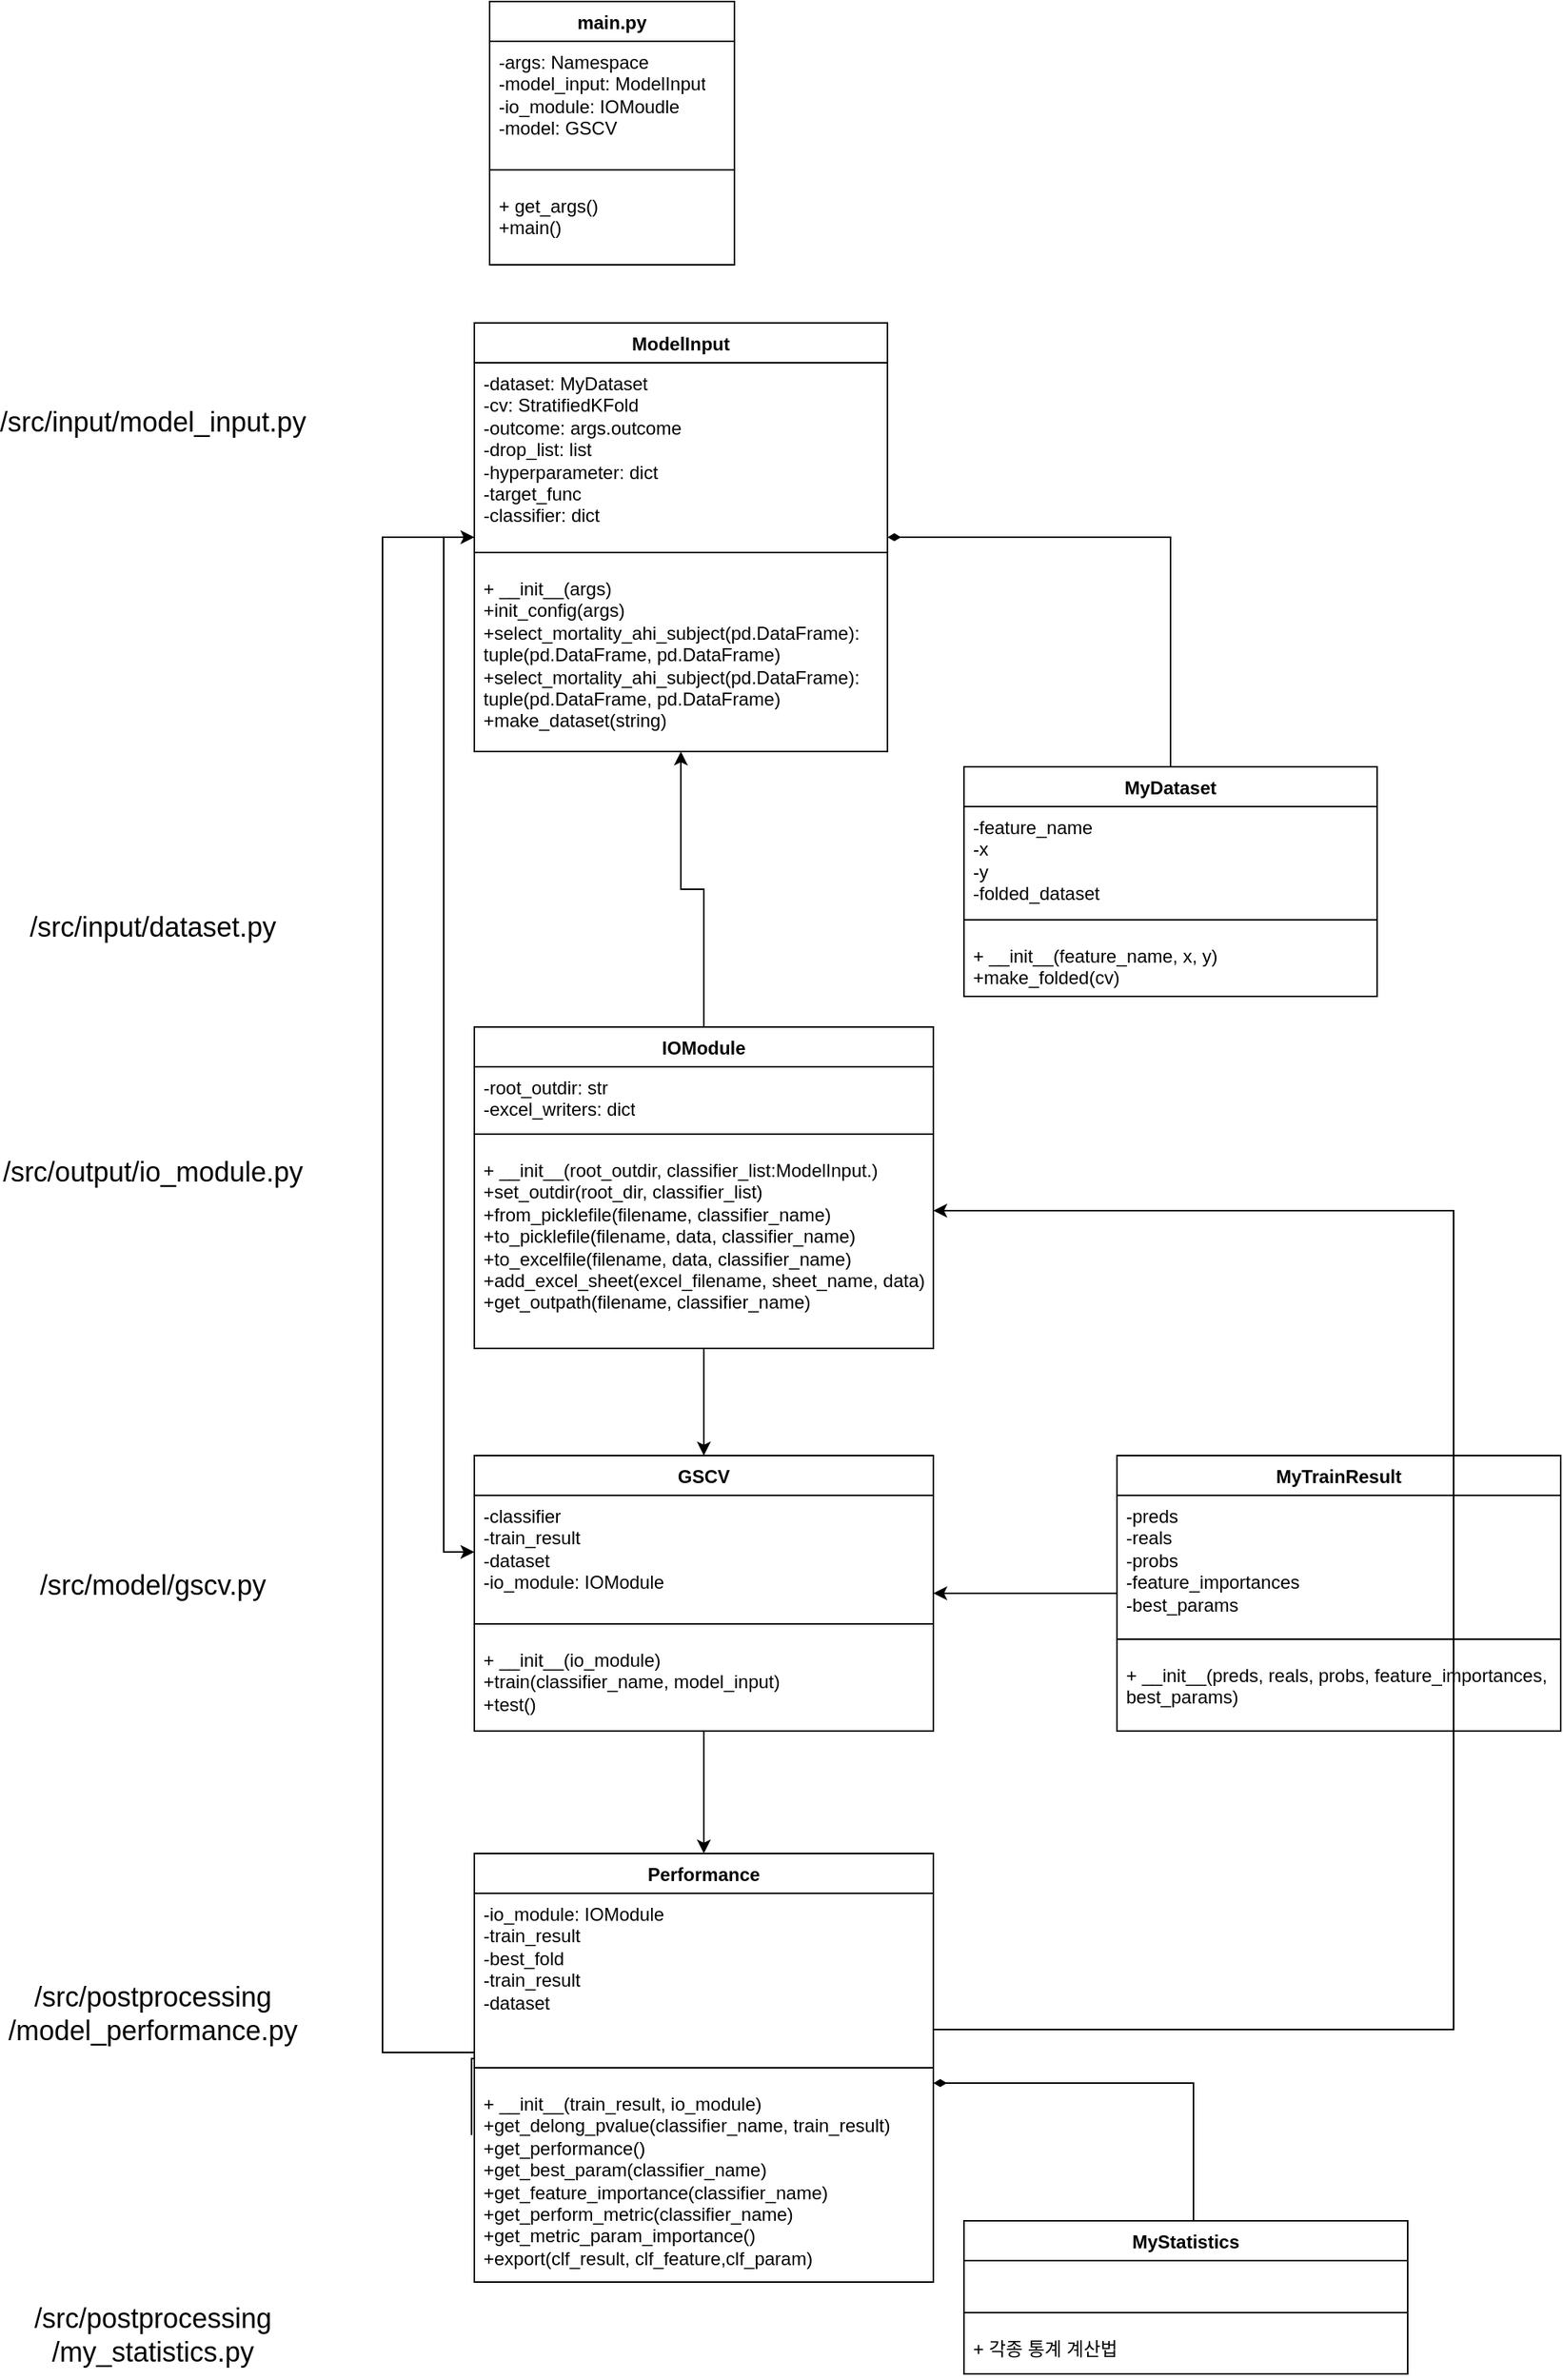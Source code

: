 <mxfile>
    <diagram name="페이지-1" id="cALead7TJOT3aW-T0x5h">
        <mxGraphModel dx="2002" dy="787" grid="1" gridSize="10" guides="1" tooltips="1" connect="1" arrows="1" fold="1" page="1" pageScale="1" pageWidth="827" pageHeight="1169" math="0" shadow="0">
            <root>
                <mxCell id="0"/>
                <mxCell id="1" parent="0"/>
                <mxCell id="xPWGWnJrmiKth1kpf0G5-1" value="main.py" style="swimlane;fontStyle=1;align=center;verticalAlign=top;childLayout=stackLayout;horizontal=1;startSize=26;horizontalStack=0;resizeParent=1;resizeParentMax=0;resizeLast=0;collapsible=1;marginBottom=0;whiteSpace=wrap;html=1;" parent="1" vertex="1">
                    <mxGeometry x="50" y="20" width="160" height="172" as="geometry"/>
                </mxCell>
                <mxCell id="xPWGWnJrmiKth1kpf0G5-2" value="-args: Namespace&lt;div&gt;-model_input: ModelInput&lt;/div&gt;&lt;div&gt;-io_module: IOMoudle&lt;/div&gt;&lt;div&gt;-model: GSCV&lt;/div&gt;&lt;div&gt;&lt;div&gt;&lt;br&gt;&lt;/div&gt;&lt;/div&gt;" style="text;strokeColor=none;fillColor=none;align=left;verticalAlign=top;spacingLeft=4;spacingRight=4;overflow=hidden;rotatable=0;points=[[0,0.5],[1,0.5]];portConstraint=eastwest;whiteSpace=wrap;html=1;" parent="xPWGWnJrmiKth1kpf0G5-1" vertex="1">
                    <mxGeometry y="26" width="160" height="74" as="geometry"/>
                </mxCell>
                <mxCell id="xPWGWnJrmiKth1kpf0G5-3" value="" style="line;strokeWidth=1;fillColor=none;align=left;verticalAlign=middle;spacingTop=-1;spacingLeft=3;spacingRight=3;rotatable=0;labelPosition=right;points=[];portConstraint=eastwest;strokeColor=inherit;" parent="xPWGWnJrmiKth1kpf0G5-1" vertex="1">
                    <mxGeometry y="100" width="160" height="20" as="geometry"/>
                </mxCell>
                <mxCell id="xPWGWnJrmiKth1kpf0G5-4" value="+ get_args()&lt;div&gt;+main()&lt;/div&gt;" style="text;strokeColor=none;fillColor=none;align=left;verticalAlign=top;spacingLeft=4;spacingRight=4;overflow=hidden;rotatable=0;points=[[0,0.5],[1,0.5]];portConstraint=eastwest;whiteSpace=wrap;html=1;" parent="xPWGWnJrmiKth1kpf0G5-1" vertex="1">
                    <mxGeometry y="120" width="160" height="52" as="geometry"/>
                </mxCell>
                <mxCell id="xPWGWnJrmiKth1kpf0G5-7" value="ModelInput" style="swimlane;fontStyle=1;align=center;verticalAlign=top;childLayout=stackLayout;horizontal=1;startSize=26;horizontalStack=0;resizeParent=1;resizeParentMax=0;resizeLast=0;collapsible=1;marginBottom=0;whiteSpace=wrap;html=1;" parent="1" vertex="1">
                    <mxGeometry x="40" y="230" width="270" height="280" as="geometry"/>
                </mxCell>
                <mxCell id="xPWGWnJrmiKth1kpf0G5-8" value="&lt;div&gt;&lt;div&gt;-dataset: MyDataset&lt;/div&gt;&lt;/div&gt;&lt;div&gt;-cv: StratifiedKFold&lt;/div&gt;&lt;div&gt;-outcome: args.outcome&lt;/div&gt;&lt;div&gt;-drop_list: list&lt;/div&gt;&lt;div&gt;-hyperparameter: dict&lt;/div&gt;&lt;div&gt;-target_func&lt;/div&gt;&lt;div&gt;-classifier: dict&lt;/div&gt;&lt;div&gt;&lt;br&gt;&lt;/div&gt;" style="text;strokeColor=none;fillColor=none;align=left;verticalAlign=top;spacingLeft=4;spacingRight=4;overflow=hidden;rotatable=0;points=[[0,0.5],[1,0.5]];portConstraint=eastwest;whiteSpace=wrap;html=1;" parent="xPWGWnJrmiKth1kpf0G5-7" vertex="1">
                    <mxGeometry y="26" width="270" height="114" as="geometry"/>
                </mxCell>
                <mxCell id="xPWGWnJrmiKth1kpf0G5-9" value="" style="line;strokeWidth=1;fillColor=none;align=left;verticalAlign=middle;spacingTop=-1;spacingLeft=3;spacingRight=3;rotatable=0;labelPosition=right;points=[];portConstraint=eastwest;strokeColor=inherit;" parent="xPWGWnJrmiKth1kpf0G5-7" vertex="1">
                    <mxGeometry y="140" width="270" height="20" as="geometry"/>
                </mxCell>
                <mxCell id="xPWGWnJrmiKth1kpf0G5-10" value="+ __init__(args)&lt;div&gt;+init_config(args)&lt;/div&gt;&lt;div&gt;+select_mortality_ahi_subject(pd.DataFrame): tuple(pd.DataFrame, pd.DataFrame)&lt;/div&gt;&lt;div&gt;+select_mortality_ahi_subject(pd.DataFrame):&lt;br&gt;&lt;/div&gt;&lt;div&gt;tuple(pd.DataFrame, pd.DataFrame)&lt;br&gt;&lt;/div&gt;&lt;div&gt;+make_dataset(string)&lt;/div&gt;" style="text;strokeColor=none;fillColor=none;align=left;verticalAlign=top;spacingLeft=4;spacingRight=4;overflow=hidden;rotatable=0;points=[[0,0.5],[1,0.5]];portConstraint=eastwest;whiteSpace=wrap;html=1;" parent="xPWGWnJrmiKth1kpf0G5-7" vertex="1">
                    <mxGeometry y="160" width="270" height="120" as="geometry"/>
                </mxCell>
                <mxCell id="xPWGWnJrmiKth1kpf0G5-44" style="rounded=0;orthogonalLoop=1;jettySize=auto;html=1;exitX=0.5;exitY=0;exitDx=0;exitDy=0;entryX=1;entryY=0.5;entryDx=0;entryDy=0;edgeStyle=orthogonalEdgeStyle;endArrow=diamondThin;endFill=1;" parent="1" source="xPWGWnJrmiKth1kpf0G5-12" target="xPWGWnJrmiKth1kpf0G5-7" edge="1">
                    <mxGeometry relative="1" as="geometry"/>
                </mxCell>
                <mxCell id="xPWGWnJrmiKth1kpf0G5-12" value="MyDataset" style="swimlane;fontStyle=1;align=center;verticalAlign=top;childLayout=stackLayout;horizontal=1;startSize=26;horizontalStack=0;resizeParent=1;resizeParentMax=0;resizeLast=0;collapsible=1;marginBottom=0;whiteSpace=wrap;html=1;" parent="1" vertex="1">
                    <mxGeometry x="360" y="520" width="270" height="150" as="geometry"/>
                </mxCell>
                <mxCell id="xPWGWnJrmiKth1kpf0G5-13" value="&lt;div&gt;&lt;div&gt;-feature_name&lt;/div&gt;&lt;/div&gt;&lt;div&gt;-x&lt;/div&gt;&lt;div&gt;-y&lt;/div&gt;&lt;div&gt;-folded_dataset&lt;/div&gt;" style="text;strokeColor=none;fillColor=none;align=left;verticalAlign=top;spacingLeft=4;spacingRight=4;overflow=hidden;rotatable=0;points=[[0,0.5],[1,0.5]];portConstraint=eastwest;whiteSpace=wrap;html=1;" parent="xPWGWnJrmiKth1kpf0G5-12" vertex="1">
                    <mxGeometry y="26" width="270" height="64" as="geometry"/>
                </mxCell>
                <mxCell id="xPWGWnJrmiKth1kpf0G5-14" value="" style="line;strokeWidth=1;fillColor=none;align=left;verticalAlign=middle;spacingTop=-1;spacingLeft=3;spacingRight=3;rotatable=0;labelPosition=right;points=[];portConstraint=eastwest;strokeColor=inherit;" parent="xPWGWnJrmiKth1kpf0G5-12" vertex="1">
                    <mxGeometry y="90" width="270" height="20" as="geometry"/>
                </mxCell>
                <mxCell id="xPWGWnJrmiKth1kpf0G5-15" value="+ __init__(feature_name, x, y)&lt;div&gt;+make_folded(cv)&lt;/div&gt;" style="text;strokeColor=none;fillColor=none;align=left;verticalAlign=top;spacingLeft=4;spacingRight=4;overflow=hidden;rotatable=0;points=[[0,0.5],[1,0.5]];portConstraint=eastwest;whiteSpace=wrap;html=1;" parent="xPWGWnJrmiKth1kpf0G5-12" vertex="1">
                    <mxGeometry y="110" width="270" height="40" as="geometry"/>
                </mxCell>
                <mxCell id="xPWGWnJrmiKth1kpf0G5-46" style="edgeStyle=orthogonalEdgeStyle;rounded=0;orthogonalLoop=1;jettySize=auto;html=1;" parent="1" source="xPWGWnJrmiKth1kpf0G5-22" target="xPWGWnJrmiKth1kpf0G5-7" edge="1">
                    <mxGeometry relative="1" as="geometry"/>
                </mxCell>
                <mxCell id="2" value="" style="edgeStyle=none;html=1;" edge="1" parent="1" source="xPWGWnJrmiKth1kpf0G5-22" target="xPWGWnJrmiKth1kpf0G5-31">
                    <mxGeometry relative="1" as="geometry"/>
                </mxCell>
                <mxCell id="xPWGWnJrmiKth1kpf0G5-22" value="IOModule" style="swimlane;fontStyle=1;align=center;verticalAlign=top;childLayout=stackLayout;horizontal=1;startSize=26;horizontalStack=0;resizeParent=1;resizeParentMax=0;resizeLast=0;collapsible=1;marginBottom=0;whiteSpace=wrap;html=1;" parent="1" vertex="1">
                    <mxGeometry x="40" y="690" width="300" height="210" as="geometry"/>
                </mxCell>
                <mxCell id="xPWGWnJrmiKth1kpf0G5-23" value="&lt;div&gt;&lt;div&gt;-root_outdir: str&lt;/div&gt;&lt;/div&gt;&lt;div&gt;-excel_writers: dict&lt;/div&gt;&lt;div&gt;&lt;br&gt;&lt;/div&gt;" style="text;strokeColor=none;fillColor=none;align=left;verticalAlign=top;spacingLeft=4;spacingRight=4;overflow=hidden;rotatable=0;points=[[0,0.5],[1,0.5]];portConstraint=eastwest;whiteSpace=wrap;html=1;" parent="xPWGWnJrmiKth1kpf0G5-22" vertex="1">
                    <mxGeometry y="26" width="300" height="34" as="geometry"/>
                </mxCell>
                <mxCell id="xPWGWnJrmiKth1kpf0G5-24" value="" style="line;strokeWidth=1;fillColor=none;align=left;verticalAlign=middle;spacingTop=-1;spacingLeft=3;spacingRight=3;rotatable=0;labelPosition=right;points=[];portConstraint=eastwest;strokeColor=inherit;" parent="xPWGWnJrmiKth1kpf0G5-22" vertex="1">
                    <mxGeometry y="60" width="300" height="20" as="geometry"/>
                </mxCell>
                <mxCell id="xPWGWnJrmiKth1kpf0G5-25" value="+ __init__(root_outdir, classifier_list:ModelInput.)&lt;div&gt;+set_outdir(root_dir, classifier_list)&lt;/div&gt;&lt;div&gt;+from_picklefile(filename, classifier_name)&lt;/div&gt;&lt;div&gt;+to_picklefile(filename, data, classifier_name)&lt;br&gt;&lt;/div&gt;&lt;div&gt;+to_excelfile(filename, data, classifier_name)&lt;br&gt;&lt;/div&gt;&lt;div&gt;+add_excel_sheet(excel_filename, sheet_name, data)&lt;br&gt;&lt;/div&gt;&lt;div&gt;+get_outpath(filename, classifier_name)&lt;/div&gt;" style="text;strokeColor=none;fillColor=none;align=left;verticalAlign=top;spacingLeft=4;spacingRight=4;overflow=hidden;rotatable=0;points=[[0,0.5],[1,0.5]];portConstraint=eastwest;whiteSpace=wrap;html=1;" parent="xPWGWnJrmiKth1kpf0G5-22" vertex="1">
                    <mxGeometry y="80" width="300" height="130" as="geometry"/>
                </mxCell>
                <mxCell id="3" value="" style="edgeStyle=none;html=1;exitX=0.5;exitY=0;exitDx=0;exitDy=0;startArrow=classic;startFill=1;endArrow=none;endFill=0;" edge="1" parent="1" source="xPWGWnJrmiKth1kpf0G5-30" target="xPWGWnJrmiKth1kpf0G5-25">
                    <mxGeometry relative="1" as="geometry"/>
                </mxCell>
                <mxCell id="4" value="" style="edgeStyle=none;html=1;startArrow=none;startFill=0;endArrow=classic;endFill=1;entryX=0.5;entryY=0;entryDx=0;entryDy=0;" edge="1" parent="1" source="xPWGWnJrmiKth1kpf0G5-30" target="xPWGWnJrmiKth1kpf0G5-51">
                    <mxGeometry relative="1" as="geometry"/>
                </mxCell>
                <mxCell id="xPWGWnJrmiKth1kpf0G5-30" value="GSCV" style="swimlane;fontStyle=1;align=center;verticalAlign=top;childLayout=stackLayout;horizontal=1;startSize=26;horizontalStack=0;resizeParent=1;resizeParentMax=0;resizeLast=0;collapsible=1;marginBottom=0;whiteSpace=wrap;html=1;" parent="1" vertex="1">
                    <mxGeometry x="40" y="970" width="300" height="180" as="geometry"/>
                </mxCell>
                <mxCell id="xPWGWnJrmiKth1kpf0G5-31" value="&lt;div&gt;&lt;span style=&quot;background-color: initial;&quot;&gt;-classifier&lt;/span&gt;&lt;br&gt;&lt;/div&gt;&lt;div&gt;-train_result&lt;/div&gt;&lt;div&gt;-dataset&lt;/div&gt;&lt;div&gt;-io_module: IOModule&lt;/div&gt;" style="text;strokeColor=none;fillColor=none;align=left;verticalAlign=top;spacingLeft=4;spacingRight=4;overflow=hidden;rotatable=0;points=[[0,0.5],[1,0.5]];portConstraint=eastwest;whiteSpace=wrap;html=1;" parent="xPWGWnJrmiKth1kpf0G5-30" vertex="1">
                    <mxGeometry y="26" width="300" height="74" as="geometry"/>
                </mxCell>
                <mxCell id="xPWGWnJrmiKth1kpf0G5-32" value="" style="line;strokeWidth=1;fillColor=none;align=left;verticalAlign=middle;spacingTop=-1;spacingLeft=3;spacingRight=3;rotatable=0;labelPosition=right;points=[];portConstraint=eastwest;strokeColor=inherit;" parent="xPWGWnJrmiKth1kpf0G5-30" vertex="1">
                    <mxGeometry y="100" width="300" height="20" as="geometry"/>
                </mxCell>
                <mxCell id="xPWGWnJrmiKth1kpf0G5-33" value="+ __init__(io_module)&lt;div&gt;+train(classifier_name, model_input)&lt;br&gt;&lt;/div&gt;&lt;div&gt;+test()&lt;/div&gt;" style="text;strokeColor=none;fillColor=none;align=left;verticalAlign=top;spacingLeft=4;spacingRight=4;overflow=hidden;rotatable=0;points=[[0,0.5],[1,0.5]];portConstraint=eastwest;whiteSpace=wrap;html=1;" parent="xPWGWnJrmiKth1kpf0G5-30" vertex="1">
                    <mxGeometry y="120" width="300" height="60" as="geometry"/>
                </mxCell>
                <mxCell id="xPWGWnJrmiKth1kpf0G5-50" style="edgeStyle=orthogonalEdgeStyle;rounded=0;orthogonalLoop=1;jettySize=auto;html=1;" parent="1" source="xPWGWnJrmiKth1kpf0G5-35" target="xPWGWnJrmiKth1kpf0G5-30" edge="1">
                    <mxGeometry relative="1" as="geometry"/>
                </mxCell>
                <mxCell id="xPWGWnJrmiKth1kpf0G5-35" value="MyTrainResult" style="swimlane;fontStyle=1;align=center;verticalAlign=top;childLayout=stackLayout;horizontal=1;startSize=26;horizontalStack=0;resizeParent=1;resizeParentMax=0;resizeLast=0;collapsible=1;marginBottom=0;whiteSpace=wrap;html=1;" parent="1" vertex="1">
                    <mxGeometry x="460" y="970" width="290" height="180" as="geometry"/>
                </mxCell>
                <mxCell id="xPWGWnJrmiKth1kpf0G5-36" value="-preds&lt;div&gt;-reals&lt;/div&gt;&lt;div&gt;-probs&lt;/div&gt;&lt;div&gt;-feature_importances&lt;/div&gt;&lt;div&gt;-best_params&lt;/div&gt;" style="text;strokeColor=none;fillColor=none;align=left;verticalAlign=top;spacingLeft=4;spacingRight=4;overflow=hidden;rotatable=0;points=[[0,0.5],[1,0.5]];portConstraint=eastwest;whiteSpace=wrap;html=1;" parent="xPWGWnJrmiKth1kpf0G5-35" vertex="1">
                    <mxGeometry y="26" width="290" height="84" as="geometry"/>
                </mxCell>
                <mxCell id="xPWGWnJrmiKth1kpf0G5-37" value="" style="line;strokeWidth=1;fillColor=none;align=left;verticalAlign=middle;spacingTop=-1;spacingLeft=3;spacingRight=3;rotatable=0;labelPosition=right;points=[];portConstraint=eastwest;strokeColor=inherit;" parent="xPWGWnJrmiKth1kpf0G5-35" vertex="1">
                    <mxGeometry y="110" width="290" height="20" as="geometry"/>
                </mxCell>
                <mxCell id="xPWGWnJrmiKth1kpf0G5-38" value="+ __init__(preds, reals, probs, feature_importances, best_params)" style="text;strokeColor=none;fillColor=none;align=left;verticalAlign=top;spacingLeft=4;spacingRight=4;overflow=hidden;rotatable=0;points=[[0,0.5],[1,0.5]];portConstraint=eastwest;whiteSpace=wrap;html=1;" parent="xPWGWnJrmiKth1kpf0G5-35" vertex="1">
                    <mxGeometry y="130" width="290" height="50" as="geometry"/>
                </mxCell>
                <mxCell id="xPWGWnJrmiKth1kpf0G5-48" style="edgeStyle=orthogonalEdgeStyle;rounded=0;orthogonalLoop=1;jettySize=auto;html=1;entryX=0;entryY=0.5;entryDx=0;entryDy=0;endArrow=none;endFill=0;startArrow=classic;startFill=1;" parent="1" source="xPWGWnJrmiKth1kpf0G5-31" target="xPWGWnJrmiKth1kpf0G5-7" edge="1">
                    <mxGeometry relative="1" as="geometry"/>
                </mxCell>
                <mxCell id="xPWGWnJrmiKth1kpf0G5-63" style="edgeStyle=orthogonalEdgeStyle;rounded=0;orthogonalLoop=1;jettySize=auto;html=1;" parent="1" source="xPWGWnJrmiKth1kpf0G5-51" target="xPWGWnJrmiKth1kpf0G5-22" edge="1">
                    <mxGeometry relative="1" as="geometry">
                        <Array as="points">
                            <mxPoint x="680" y="1345"/>
                            <mxPoint x="680" y="810"/>
                        </Array>
                    </mxGeometry>
                </mxCell>
                <mxCell id="xPWGWnJrmiKth1kpf0G5-64" style="edgeStyle=orthogonalEdgeStyle;rounded=0;orthogonalLoop=1;jettySize=auto;html=1;exitX=-0.006;exitY=0.262;exitDx=0;exitDy=0;exitPerimeter=0;" parent="1" source="xPWGWnJrmiKth1kpf0G5-54" target="xPWGWnJrmiKth1kpf0G5-7" edge="1">
                    <mxGeometry relative="1" as="geometry">
                        <mxPoint x="40" y="1320" as="sourcePoint"/>
                        <Array as="points">
                            <mxPoint x="40" y="1364"/>
                            <mxPoint x="40" y="1360"/>
                            <mxPoint x="-20" y="1360"/>
                            <mxPoint x="-20" y="370"/>
                        </Array>
                    </mxGeometry>
                </mxCell>
                <mxCell id="xPWGWnJrmiKth1kpf0G5-51" value="Performance" style="swimlane;fontStyle=1;align=center;verticalAlign=top;childLayout=stackLayout;horizontal=1;startSize=26;horizontalStack=0;resizeParent=1;resizeParentMax=0;resizeLast=0;collapsible=1;marginBottom=0;whiteSpace=wrap;html=1;" parent="1" vertex="1">
                    <mxGeometry x="40" y="1230" width="300" height="280" as="geometry"/>
                </mxCell>
                <mxCell id="xPWGWnJrmiKth1kpf0G5-52" value="&lt;div&gt;&lt;span style=&quot;background-color: initial;&quot;&gt;-io_module: IOModule&lt;/span&gt;&lt;br&gt;&lt;/div&gt;&lt;div&gt;&lt;span style=&quot;background-color: initial;&quot;&gt;-train_result&lt;/span&gt;&lt;/div&gt;&lt;div&gt;&lt;span style=&quot;background-color: initial;&quot;&gt;-best_fold&lt;/span&gt;&lt;/div&gt;&lt;div&gt;&lt;span style=&quot;background-color: initial;&quot;&gt;-train_result&lt;/span&gt;&lt;/div&gt;&lt;div&gt;-dataset&lt;/div&gt;" style="text;strokeColor=none;fillColor=none;align=left;verticalAlign=top;spacingLeft=4;spacingRight=4;overflow=hidden;rotatable=0;points=[[0,0.5],[1,0.5]];portConstraint=eastwest;whiteSpace=wrap;html=1;" parent="xPWGWnJrmiKth1kpf0G5-51" vertex="1">
                    <mxGeometry y="26" width="300" height="104" as="geometry"/>
                </mxCell>
                <mxCell id="xPWGWnJrmiKth1kpf0G5-53" value="" style="line;strokeWidth=1;fillColor=none;align=left;verticalAlign=middle;spacingTop=-1;spacingLeft=3;spacingRight=3;rotatable=0;labelPosition=right;points=[];portConstraint=eastwest;strokeColor=inherit;" parent="xPWGWnJrmiKth1kpf0G5-51" vertex="1">
                    <mxGeometry y="130" width="300" height="20" as="geometry"/>
                </mxCell>
                <mxCell id="xPWGWnJrmiKth1kpf0G5-54" value="+ __init__(train_result, io_module)&lt;div&gt;+get_delong_pvalue(classifier_name, train_result)&lt;br&gt;&lt;/div&gt;&lt;div&gt;&lt;div&gt;+get_performance()&lt;br&gt;&lt;/div&gt;&lt;/div&gt;&lt;div&gt;+get_best_param(&lt;span style=&quot;background-color: initial;&quot;&gt;classifier_name&lt;/span&gt;&lt;span style=&quot;background-color: initial;&quot;&gt;)&lt;/span&gt;&lt;/div&gt;&lt;div&gt;+get_feature_importance(classifier_name)&lt;/div&gt;&lt;div&gt;+get_perform_metric(&lt;span style=&quot;background-color: initial;&quot;&gt;classifier_name)&lt;/span&gt;&lt;/div&gt;&lt;div&gt;&lt;span style=&quot;background-color: initial;&quot;&gt;+get_metric_param_importance()&lt;/span&gt;&lt;/div&gt;&lt;div&gt;&lt;span style=&quot;background-color: initial;&quot;&gt;+export(clf_result, clf_feature,clf_param)&lt;/span&gt;&lt;/div&gt;&lt;div&gt;&lt;br&gt;&lt;/div&gt;" style="text;strokeColor=none;fillColor=none;align=left;verticalAlign=top;spacingLeft=4;spacingRight=4;overflow=hidden;rotatable=0;points=[[0,0.5],[1,0.5]];portConstraint=eastwest;whiteSpace=wrap;html=1;" parent="xPWGWnJrmiKth1kpf0G5-51" vertex="1">
                    <mxGeometry y="150" width="300" height="130" as="geometry"/>
                </mxCell>
                <mxCell id="xPWGWnJrmiKth1kpf0G5-61" style="edgeStyle=orthogonalEdgeStyle;rounded=0;orthogonalLoop=1;jettySize=auto;html=1;endArrow=diamondThin;endFill=1;" parent="1" source="xPWGWnJrmiKth1kpf0G5-55" edge="1">
                    <mxGeometry relative="1" as="geometry">
                        <mxPoint x="340" y="1380.0" as="targetPoint"/>
                        <mxPoint x="510" y="1530" as="sourcePoint"/>
                        <Array as="points">
                            <mxPoint x="510" y="1380"/>
                        </Array>
                    </mxGeometry>
                </mxCell>
                <mxCell id="xPWGWnJrmiKth1kpf0G5-55" value="MyStatistics" style="swimlane;fontStyle=1;align=center;verticalAlign=top;childLayout=stackLayout;horizontal=1;startSize=26;horizontalStack=0;resizeParent=1;resizeParentMax=0;resizeLast=0;collapsible=1;marginBottom=0;whiteSpace=wrap;html=1;" parent="1" vertex="1">
                    <mxGeometry x="360" y="1470" width="290" height="100" as="geometry"/>
                </mxCell>
                <mxCell id="xPWGWnJrmiKth1kpf0G5-56" value="&lt;div&gt;&lt;br&gt;&lt;/div&gt;" style="text;strokeColor=none;fillColor=none;align=left;verticalAlign=top;spacingLeft=4;spacingRight=4;overflow=hidden;rotatable=0;points=[[0,0.5],[1,0.5]];portConstraint=eastwest;whiteSpace=wrap;html=1;" parent="xPWGWnJrmiKth1kpf0G5-55" vertex="1">
                    <mxGeometry y="26" width="290" height="24" as="geometry"/>
                </mxCell>
                <mxCell id="xPWGWnJrmiKth1kpf0G5-57" value="" style="line;strokeWidth=1;fillColor=none;align=left;verticalAlign=middle;spacingTop=-1;spacingLeft=3;spacingRight=3;rotatable=0;labelPosition=right;points=[];portConstraint=eastwest;strokeColor=inherit;" parent="xPWGWnJrmiKth1kpf0G5-55" vertex="1">
                    <mxGeometry y="50" width="290" height="20" as="geometry"/>
                </mxCell>
                <mxCell id="xPWGWnJrmiKth1kpf0G5-58" value="&lt;div&gt;+ 각종 통계 계산법&lt;/div&gt;" style="text;strokeColor=none;fillColor=none;align=left;verticalAlign=top;spacingLeft=4;spacingRight=4;overflow=hidden;rotatable=0;points=[[0,0.5],[1,0.5]];portConstraint=eastwest;whiteSpace=wrap;html=1;" parent="xPWGWnJrmiKth1kpf0G5-55" vertex="1">
                    <mxGeometry y="70" width="290" height="30" as="geometry"/>
                </mxCell>
                <mxCell id="xPWGWnJrmiKth1kpf0G5-67" value="&lt;font style=&quot;font-size: 18px;&quot;&gt;/src/input/model_input.py&lt;/font&gt;" style="text;strokeColor=none;align=center;fillColor=none;html=1;verticalAlign=middle;whiteSpace=wrap;rounded=0;" parent="1" vertex="1">
                    <mxGeometry x="-250" y="280" width="160" height="30" as="geometry"/>
                </mxCell>
                <mxCell id="xPWGWnJrmiKth1kpf0G5-68" value="&lt;font style=&quot;font-size: 18px;&quot;&gt;/src/input/dataset.py&lt;/font&gt;" style="text;strokeColor=none;align=center;fillColor=none;html=1;verticalAlign=middle;whiteSpace=wrap;rounded=0;" parent="1" vertex="1">
                    <mxGeometry x="-250" y="610" width="160" height="30" as="geometry"/>
                </mxCell>
                <mxCell id="xPWGWnJrmiKth1kpf0G5-69" value="&lt;font style=&quot;font-size: 18px;&quot;&gt;/src/output/io_module.py&lt;/font&gt;" style="text;strokeColor=none;align=center;fillColor=none;html=1;verticalAlign=middle;whiteSpace=wrap;rounded=0;" parent="1" vertex="1">
                    <mxGeometry x="-250" y="770" width="160" height="30" as="geometry"/>
                </mxCell>
                <mxCell id="xPWGWnJrmiKth1kpf0G5-70" value="&lt;font style=&quot;font-size: 18px;&quot;&gt;/src/model/gscv.py&lt;/font&gt;" style="text;strokeColor=none;align=center;fillColor=none;html=1;verticalAlign=middle;whiteSpace=wrap;rounded=0;" parent="1" vertex="1">
                    <mxGeometry x="-250" y="1040" width="160" height="30" as="geometry"/>
                </mxCell>
                <mxCell id="xPWGWnJrmiKth1kpf0G5-71" value="&lt;font style=&quot;font-size: 18px;&quot;&gt;/src/postprocessing&lt;/font&gt;&lt;div&gt;&lt;font style=&quot;font-size: 18px;&quot;&gt;/model_performance.py&lt;/font&gt;&lt;/div&gt;" style="text;strokeColor=none;align=center;fillColor=none;html=1;verticalAlign=middle;whiteSpace=wrap;rounded=0;" parent="1" vertex="1">
                    <mxGeometry x="-250" y="1320" width="160" height="30" as="geometry"/>
                </mxCell>
                <mxCell id="xPWGWnJrmiKth1kpf0G5-72" value="&lt;font style=&quot;font-size: 18px;&quot;&gt;/src/postprocessing&lt;/font&gt;&lt;div&gt;&lt;font style=&quot;font-size: 18px;&quot;&gt;/my_statistics.py&lt;/font&gt;&lt;/div&gt;" style="text;strokeColor=none;align=center;fillColor=none;html=1;verticalAlign=middle;whiteSpace=wrap;rounded=0;" parent="1" vertex="1">
                    <mxGeometry x="-250" y="1530" width="160" height="30" as="geometry"/>
                </mxCell>
            </root>
        </mxGraphModel>
    </diagram>
</mxfile>